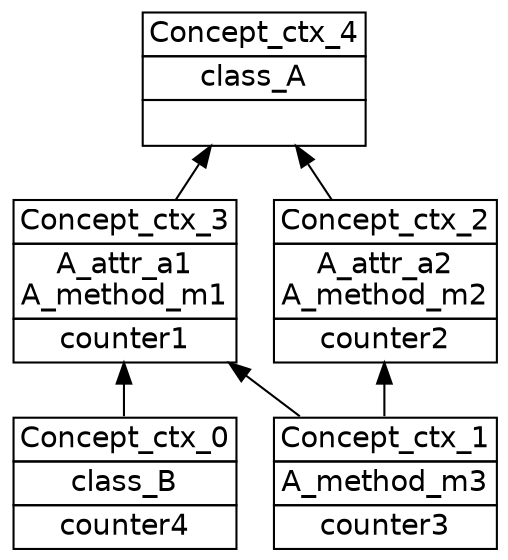 digraph G { 
	rankdir=BT;
	margin=0;
	node [margin="0.03,0.03",fontname="DejaVu Sans"];
	ranksep=0.3;
	nodesep=0.2;
//graph[label="name:ctx,concept number:5,object number:4,attribute number:7"
1 [shape=none,label=<<table border="0" cellborder="1" cellspacing="0" port="p"><tr><td>Concept_ctx_0</td></tr><tr><td>class_B<br/></td></tr><tr><td>counter4<br/></td></tr></table>>];
3 [shape=none,label=<<table border="0" cellborder="1" cellspacing="0" port="p"><tr><td>Concept_ctx_2</td></tr><tr><td>A_attr_a2<br/>A_method_m2<br/></td></tr><tr><td>counter2<br/></td></tr></table>>];
2 [shape=none,label=<<table border="0" cellborder="1" cellspacing="0" port="p"><tr><td>Concept_ctx_3</td></tr><tr><td>A_attr_a1<br/>A_method_m1<br/></td></tr><tr><td>counter1<br/></td></tr></table>>];
0 [shape=none,label=<<table border="0" cellborder="1" cellspacing="0" port="p"><tr><td>Concept_ctx_4</td></tr><tr><td>class_A<br/></td></tr><tr><td><br/></td></tr></table>>];
4 [shape=none,label=<<table border="0" cellborder="1" cellspacing="0" port="p"><tr><td>Concept_ctx_1</td></tr><tr><td>A_method_m3<br/></td></tr><tr><td>counter3<br/></td></tr></table>>];
	4:p -> 3:p
	1:p -> 2:p
	4:p -> 2:p
	2:p -> 0:p
	3:p -> 0:p
}